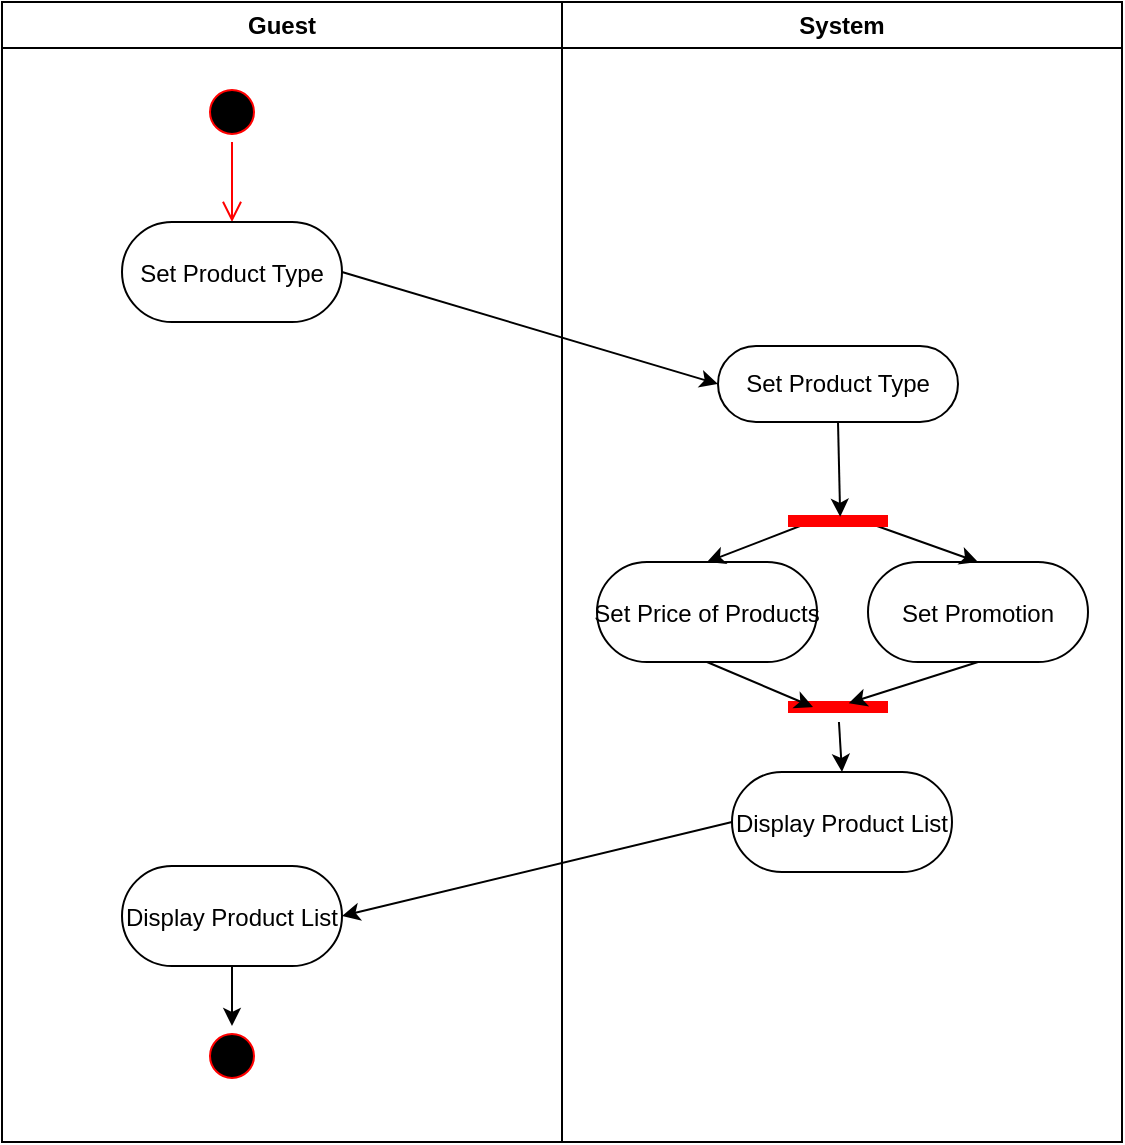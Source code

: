 <mxfile version="15.8.6" type="device"><diagram name="Page-1" id="e7e014a7-5840-1c2e-5031-d8a46d1fe8dd"><mxGraphModel dx="1730" dy="812" grid="1" gridSize="10" guides="1" tooltips="1" connect="1" arrows="1" fold="1" page="1" pageScale="1" pageWidth="1169" pageHeight="826" background="none" math="0" shadow="0"><root><mxCell id="0"/><mxCell id="1" parent="0"/><mxCell id="2" value="Guest" style="swimlane;whiteSpace=wrap" parent="1" vertex="1"><mxGeometry x="304" y="140" width="280" height="570" as="geometry"/></mxCell><mxCell id="5" value="" style="ellipse;shape=startState;fillColor=#000000;strokeColor=#ff0000;" parent="2" vertex="1"><mxGeometry x="100" y="40" width="30" height="30" as="geometry"/></mxCell><mxCell id="6" value="" style="edgeStyle=elbowEdgeStyle;elbow=horizontal;verticalAlign=bottom;endArrow=open;endSize=8;strokeColor=#FF0000;endFill=1;rounded=0" parent="2" source="5" target="7" edge="1"><mxGeometry x="100" y="40" as="geometry"><mxPoint x="115" y="110" as="targetPoint"/></mxGeometry></mxCell><mxCell id="7" value="Set Product Type" style="rounded=1;arcSize=50;" parent="2" vertex="1"><mxGeometry x="60" y="110" width="110" height="50" as="geometry"/></mxCell><mxCell id="13" value="" style="ellipse;shape=startState;fillColor=#000000;strokeColor=#ff0000;" parent="2" vertex="1"><mxGeometry x="100" y="512" width="30" height="30" as="geometry"/></mxCell><mxCell id="K4ZAP0tTispvePMNzQut-56" style="edgeStyle=none;rounded=0;orthogonalLoop=1;jettySize=auto;html=1;exitX=0.5;exitY=1;exitDx=0;exitDy=0;entryX=0.5;entryY=0;entryDx=0;entryDy=0;startArrow=none;startFill=0;endArrow=classic;endFill=1;" edge="1" parent="2" source="K4ZAP0tTispvePMNzQut-54" target="13"><mxGeometry relative="1" as="geometry"/></mxCell><mxCell id="K4ZAP0tTispvePMNzQut-54" value="Display Product List" style="rounded=1;arcSize=50;" vertex="1" parent="2"><mxGeometry x="60" y="432" width="110" height="50" as="geometry"/></mxCell><mxCell id="3" value="System" style="swimlane;whiteSpace=wrap" parent="1" vertex="1"><mxGeometry x="584" y="140" width="280" height="570" as="geometry"/></mxCell><mxCell id="16" value="Set Price of Products" style="rounded=1;arcSize=50;" parent="3" vertex="1"><mxGeometry x="17.5" y="280" width="110" height="50" as="geometry"/></mxCell><mxCell id="18" value="Set Promotion" style="rounded=1;arcSize=50;" parent="3" vertex="1"><mxGeometry x="153" y="280" width="110" height="50" as="geometry"/></mxCell><mxCell id="K4ZAP0tTispvePMNzQut-49" style="edgeStyle=none;rounded=0;orthogonalLoop=1;jettySize=auto;html=1;exitX=0.75;exitY=0.5;exitDx=0;exitDy=0;exitPerimeter=0;entryX=0.5;entryY=0;entryDx=0;entryDy=0;" edge="1" parent="3" source="25" target="16"><mxGeometry relative="1" as="geometry"/></mxCell><mxCell id="K4ZAP0tTispvePMNzQut-50" style="edgeStyle=none;rounded=0;orthogonalLoop=1;jettySize=auto;html=1;exitX=0.25;exitY=0.5;exitDx=0;exitDy=0;exitPerimeter=0;entryX=0.5;entryY=0;entryDx=0;entryDy=0;" edge="1" parent="3" source="25" target="18"><mxGeometry relative="1" as="geometry"/></mxCell><mxCell id="25" value="" style="shape=line;strokeWidth=6;strokeColor=#ff0000;rotation=-180;" parent="3" vertex="1"><mxGeometry x="113" y="252" width="50" height="15" as="geometry"/></mxCell><mxCell id="K4ZAP0tTispvePMNzQut-53" style="edgeStyle=none;rounded=0;orthogonalLoop=1;jettySize=auto;html=1;exitX=0.5;exitY=0;exitDx=0;exitDy=0;startArrow=classic;startFill=1;endArrow=none;endFill=0;" edge="1" parent="3" source="30" target="K4ZAP0tTispvePMNzQut-46"><mxGeometry relative="1" as="geometry"/></mxCell><mxCell id="30" value="Display Product List" style="rounded=1;arcSize=50;" parent="3" vertex="1"><mxGeometry x="85" y="385" width="110" height="50" as="geometry"/></mxCell><mxCell id="K4ZAP0tTispvePMNzQut-48" style="edgeStyle=none;rounded=0;orthogonalLoop=1;jettySize=auto;html=1;exitX=0.5;exitY=1;exitDx=0;exitDy=0;entryX=0.478;entryY=0.64;entryDx=0;entryDy=0;entryPerimeter=0;" edge="1" parent="3" source="K4ZAP0tTispvePMNzQut-41" target="25"><mxGeometry relative="1" as="geometry"/></mxCell><mxCell id="K4ZAP0tTispvePMNzQut-41" value="Set Product Type" style="rounded=1;whiteSpace=wrap;html=1;arcSize=50;" vertex="1" parent="3"><mxGeometry x="78" y="172" width="120" height="38" as="geometry"/></mxCell><mxCell id="K4ZAP0tTispvePMNzQut-46" value="" style="shape=line;strokeWidth=6;strokeColor=#ff0000;rotation=-180;" vertex="1" parent="3"><mxGeometry x="113" y="345" width="50" height="15" as="geometry"/></mxCell><mxCell id="K4ZAP0tTispvePMNzQut-51" style="edgeStyle=none;rounded=0;orthogonalLoop=1;jettySize=auto;html=1;exitX=0.5;exitY=1;exitDx=0;exitDy=0;entryX=0.75;entryY=0.5;entryDx=0;entryDy=0;entryPerimeter=0;" edge="1" parent="3" source="16" target="K4ZAP0tTispvePMNzQut-46"><mxGeometry relative="1" as="geometry"><mxPoint x="135" y="320" as="targetPoint"/></mxGeometry></mxCell><mxCell id="K4ZAP0tTispvePMNzQut-52" style="edgeStyle=none;rounded=0;orthogonalLoop=1;jettySize=auto;html=1;exitX=0.5;exitY=1;exitDx=0;exitDy=0;entryX=0.392;entryY=0.627;entryDx=0;entryDy=0;entryPerimeter=0;" edge="1" parent="3" source="18" target="K4ZAP0tTispvePMNzQut-46"><mxGeometry relative="1" as="geometry"><mxPoint x="145" y="320" as="targetPoint"/></mxGeometry></mxCell><mxCell id="K4ZAP0tTispvePMNzQut-47" style="rounded=0;orthogonalLoop=1;jettySize=auto;html=1;exitX=1;exitY=0.5;exitDx=0;exitDy=0;entryX=0;entryY=0.5;entryDx=0;entryDy=0;" edge="1" parent="1" source="7" target="K4ZAP0tTispvePMNzQut-41"><mxGeometry relative="1" as="geometry"/></mxCell><mxCell id="K4ZAP0tTispvePMNzQut-55" style="edgeStyle=none;rounded=0;orthogonalLoop=1;jettySize=auto;html=1;exitX=0;exitY=0.5;exitDx=0;exitDy=0;entryX=1;entryY=0.5;entryDx=0;entryDy=0;startArrow=none;startFill=0;endArrow=classic;endFill=1;" edge="1" parent="1" source="30" target="K4ZAP0tTispvePMNzQut-54"><mxGeometry relative="1" as="geometry"/></mxCell></root></mxGraphModel></diagram></mxfile>